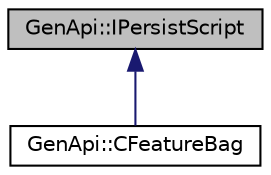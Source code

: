 digraph "GenApi::IPersistScript"
{
  edge [fontname="Helvetica",fontsize="10",labelfontname="Helvetica",labelfontsize="10"];
  node [fontname="Helvetica",fontsize="10",shape=record];
  Node1 [label="GenApi::IPersistScript",height=0.2,width=0.4,color="black", fillcolor="grey75", style="filled", fontcolor="black"];
  Node1 -> Node2 [dir="back",color="midnightblue",fontsize="10",style="solid",fontname="Helvetica"];
  Node2 [label="GenApi::CFeatureBag",height=0.2,width=0.4,color="black", fillcolor="white", style="filled",URL="$class_gen_api_1_1_c_feature_bag.html",tooltip="Bag holding streamable features of a nodetree. "];
}
